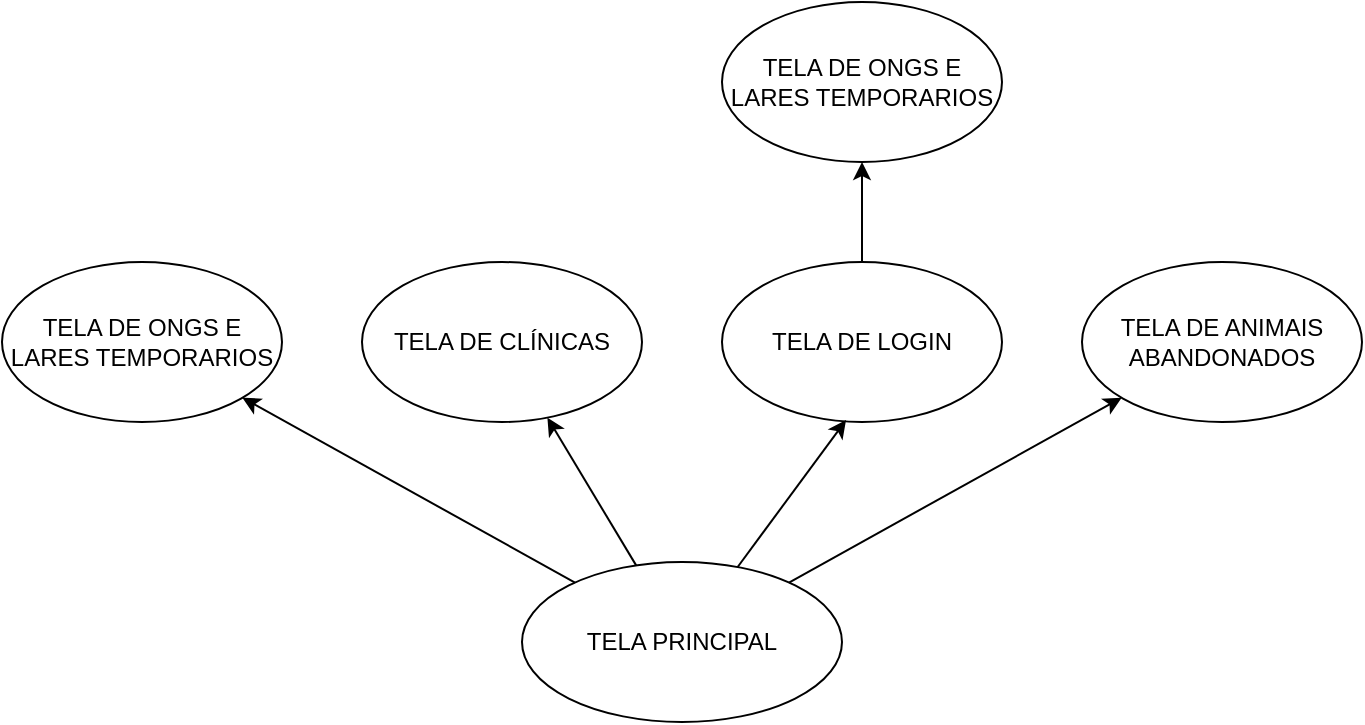 <mxfile version="24.6.3" type="github">
  <diagram name="Página-1" id="UobBjaJwMlICEHa-Haaa">
    <mxGraphModel dx="880" dy="2114" grid="1" gridSize="10" guides="1" tooltips="1" connect="1" arrows="1" fold="1" page="1" pageScale="1" pageWidth="1169" pageHeight="1654" math="0" shadow="0">
      <root>
        <mxCell id="0" />
        <mxCell id="1" parent="0" />
        <mxCell id="vT9PVhpSTflnILdodTu9-1" value="TELA PRINCIPAL" style="ellipse;whiteSpace=wrap;html=1;" parent="1" vertex="1">
          <mxGeometry x="400" y="250" width="160" height="80" as="geometry" />
        </mxCell>
        <mxCell id="Ei8btUgGEkhQR9ocS008-1" value="TELA DE ONGS E LARES TEMPORARIOS" style="ellipse;whiteSpace=wrap;html=1;" vertex="1" parent="1">
          <mxGeometry x="140" y="100" width="140" height="80" as="geometry" />
        </mxCell>
        <mxCell id="Ei8btUgGEkhQR9ocS008-2" value="TELA DE CLÍNICAS" style="ellipse;whiteSpace=wrap;html=1;" vertex="1" parent="1">
          <mxGeometry x="320" y="100" width="140" height="80" as="geometry" />
        </mxCell>
        <mxCell id="Ei8btUgGEkhQR9ocS008-3" value="TELA DE LOGIN" style="ellipse;whiteSpace=wrap;html=1;" vertex="1" parent="1">
          <mxGeometry x="500" y="100" width="140" height="80" as="geometry" />
        </mxCell>
        <mxCell id="Ei8btUgGEkhQR9ocS008-4" value="TELA DE ANIMAIS ABANDONADOS" style="ellipse;whiteSpace=wrap;html=1;" vertex="1" parent="1">
          <mxGeometry x="680" y="100" width="140" height="80" as="geometry" />
        </mxCell>
        <mxCell id="Ei8btUgGEkhQR9ocS008-5" value="" style="endArrow=classic;html=1;rounded=0;" edge="1" parent="1" source="vT9PVhpSTflnILdodTu9-1" target="Ei8btUgGEkhQR9ocS008-1">
          <mxGeometry width="50" height="50" relative="1" as="geometry">
            <mxPoint x="430" y="270" as="sourcePoint" />
            <mxPoint x="480" y="220" as="targetPoint" />
          </mxGeometry>
        </mxCell>
        <mxCell id="Ei8btUgGEkhQR9ocS008-6" value="" style="endArrow=classic;html=1;rounded=0;" edge="1" parent="1" source="vT9PVhpSTflnILdodTu9-1" target="Ei8btUgGEkhQR9ocS008-2">
          <mxGeometry width="50" height="50" relative="1" as="geometry">
            <mxPoint x="430" y="270" as="sourcePoint" />
            <mxPoint x="480" y="220" as="targetPoint" />
          </mxGeometry>
        </mxCell>
        <mxCell id="Ei8btUgGEkhQR9ocS008-7" value="" style="endArrow=classic;html=1;rounded=0;entryX=0.443;entryY=0.988;entryDx=0;entryDy=0;entryPerimeter=0;" edge="1" parent="1" source="vT9PVhpSTflnILdodTu9-1" target="Ei8btUgGEkhQR9ocS008-3">
          <mxGeometry width="50" height="50" relative="1" as="geometry">
            <mxPoint x="430" y="270" as="sourcePoint" />
            <mxPoint x="480" y="220" as="targetPoint" />
          </mxGeometry>
        </mxCell>
        <mxCell id="Ei8btUgGEkhQR9ocS008-8" value="" style="endArrow=classic;html=1;rounded=0;" edge="1" parent="1" source="vT9PVhpSTflnILdodTu9-1" target="Ei8btUgGEkhQR9ocS008-4">
          <mxGeometry width="50" height="50" relative="1" as="geometry">
            <mxPoint x="430" y="270" as="sourcePoint" />
            <mxPoint x="480" y="220" as="targetPoint" />
          </mxGeometry>
        </mxCell>
        <mxCell id="Ei8btUgGEkhQR9ocS008-9" value="TELA DE ONGS E LARES TEMPORARIOS" style="ellipse;whiteSpace=wrap;html=1;" vertex="1" parent="1">
          <mxGeometry x="500" y="-30" width="140" height="80" as="geometry" />
        </mxCell>
        <mxCell id="Ei8btUgGEkhQR9ocS008-10" value="" style="endArrow=classic;html=1;rounded=0;" edge="1" parent="1" source="Ei8btUgGEkhQR9ocS008-3" target="Ei8btUgGEkhQR9ocS008-9">
          <mxGeometry width="50" height="50" relative="1" as="geometry">
            <mxPoint x="430" y="70" as="sourcePoint" />
            <mxPoint x="480" y="20" as="targetPoint" />
          </mxGeometry>
        </mxCell>
      </root>
    </mxGraphModel>
  </diagram>
</mxfile>
